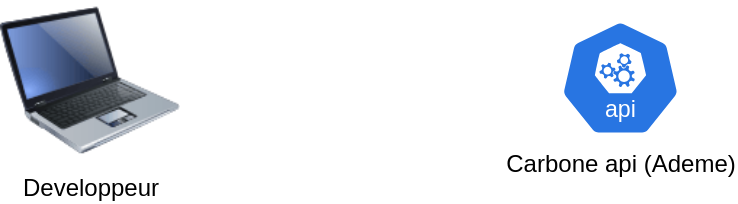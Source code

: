 <mxfile>
    <diagram id="WUg7LxfT0GuFx4mR3mDm" name="Page-1">
        <mxGraphModel dx="545" dy="379" grid="1" gridSize="10" guides="1" tooltips="1" connect="1" arrows="1" fold="1" page="1" pageScale="1" pageWidth="827" pageHeight="1169" math="0" shadow="0">
            <root>
                <mxCell id="0"/>
                <mxCell id="1" parent="0"/>
                <mxCell id="2" value="Carbone api (Ademe)" style="aspect=fixed;sketch=0;html=1;dashed=0;whitespace=wrap;verticalLabelPosition=bottom;verticalAlign=top;fillColor=#2875E2;strokeColor=#ffffff;points=[[0.005,0.63,0],[0.1,0.2,0],[0.9,0.2,0],[0.5,0,0],[0.995,0.63,0],[0.72,0.99,0],[0.5,1,0],[0.28,0.99,0]];shape=mxgraph.kubernetes.icon2;kubernetesLabel=1;prIcon=api" vertex="1" parent="1">
                    <mxGeometry x="350" y="100" width="60.42" height="58" as="geometry"/>
                </mxCell>
                <mxCell id="3" value="Developpeur" style="image;html=1;image=img/lib/clip_art/computers/Laptop_128x128.png" vertex="1" parent="1">
                    <mxGeometry x="70" y="90" width="90" height="80" as="geometry"/>
                </mxCell>
            </root>
        </mxGraphModel>
    </diagram>
</mxfile>